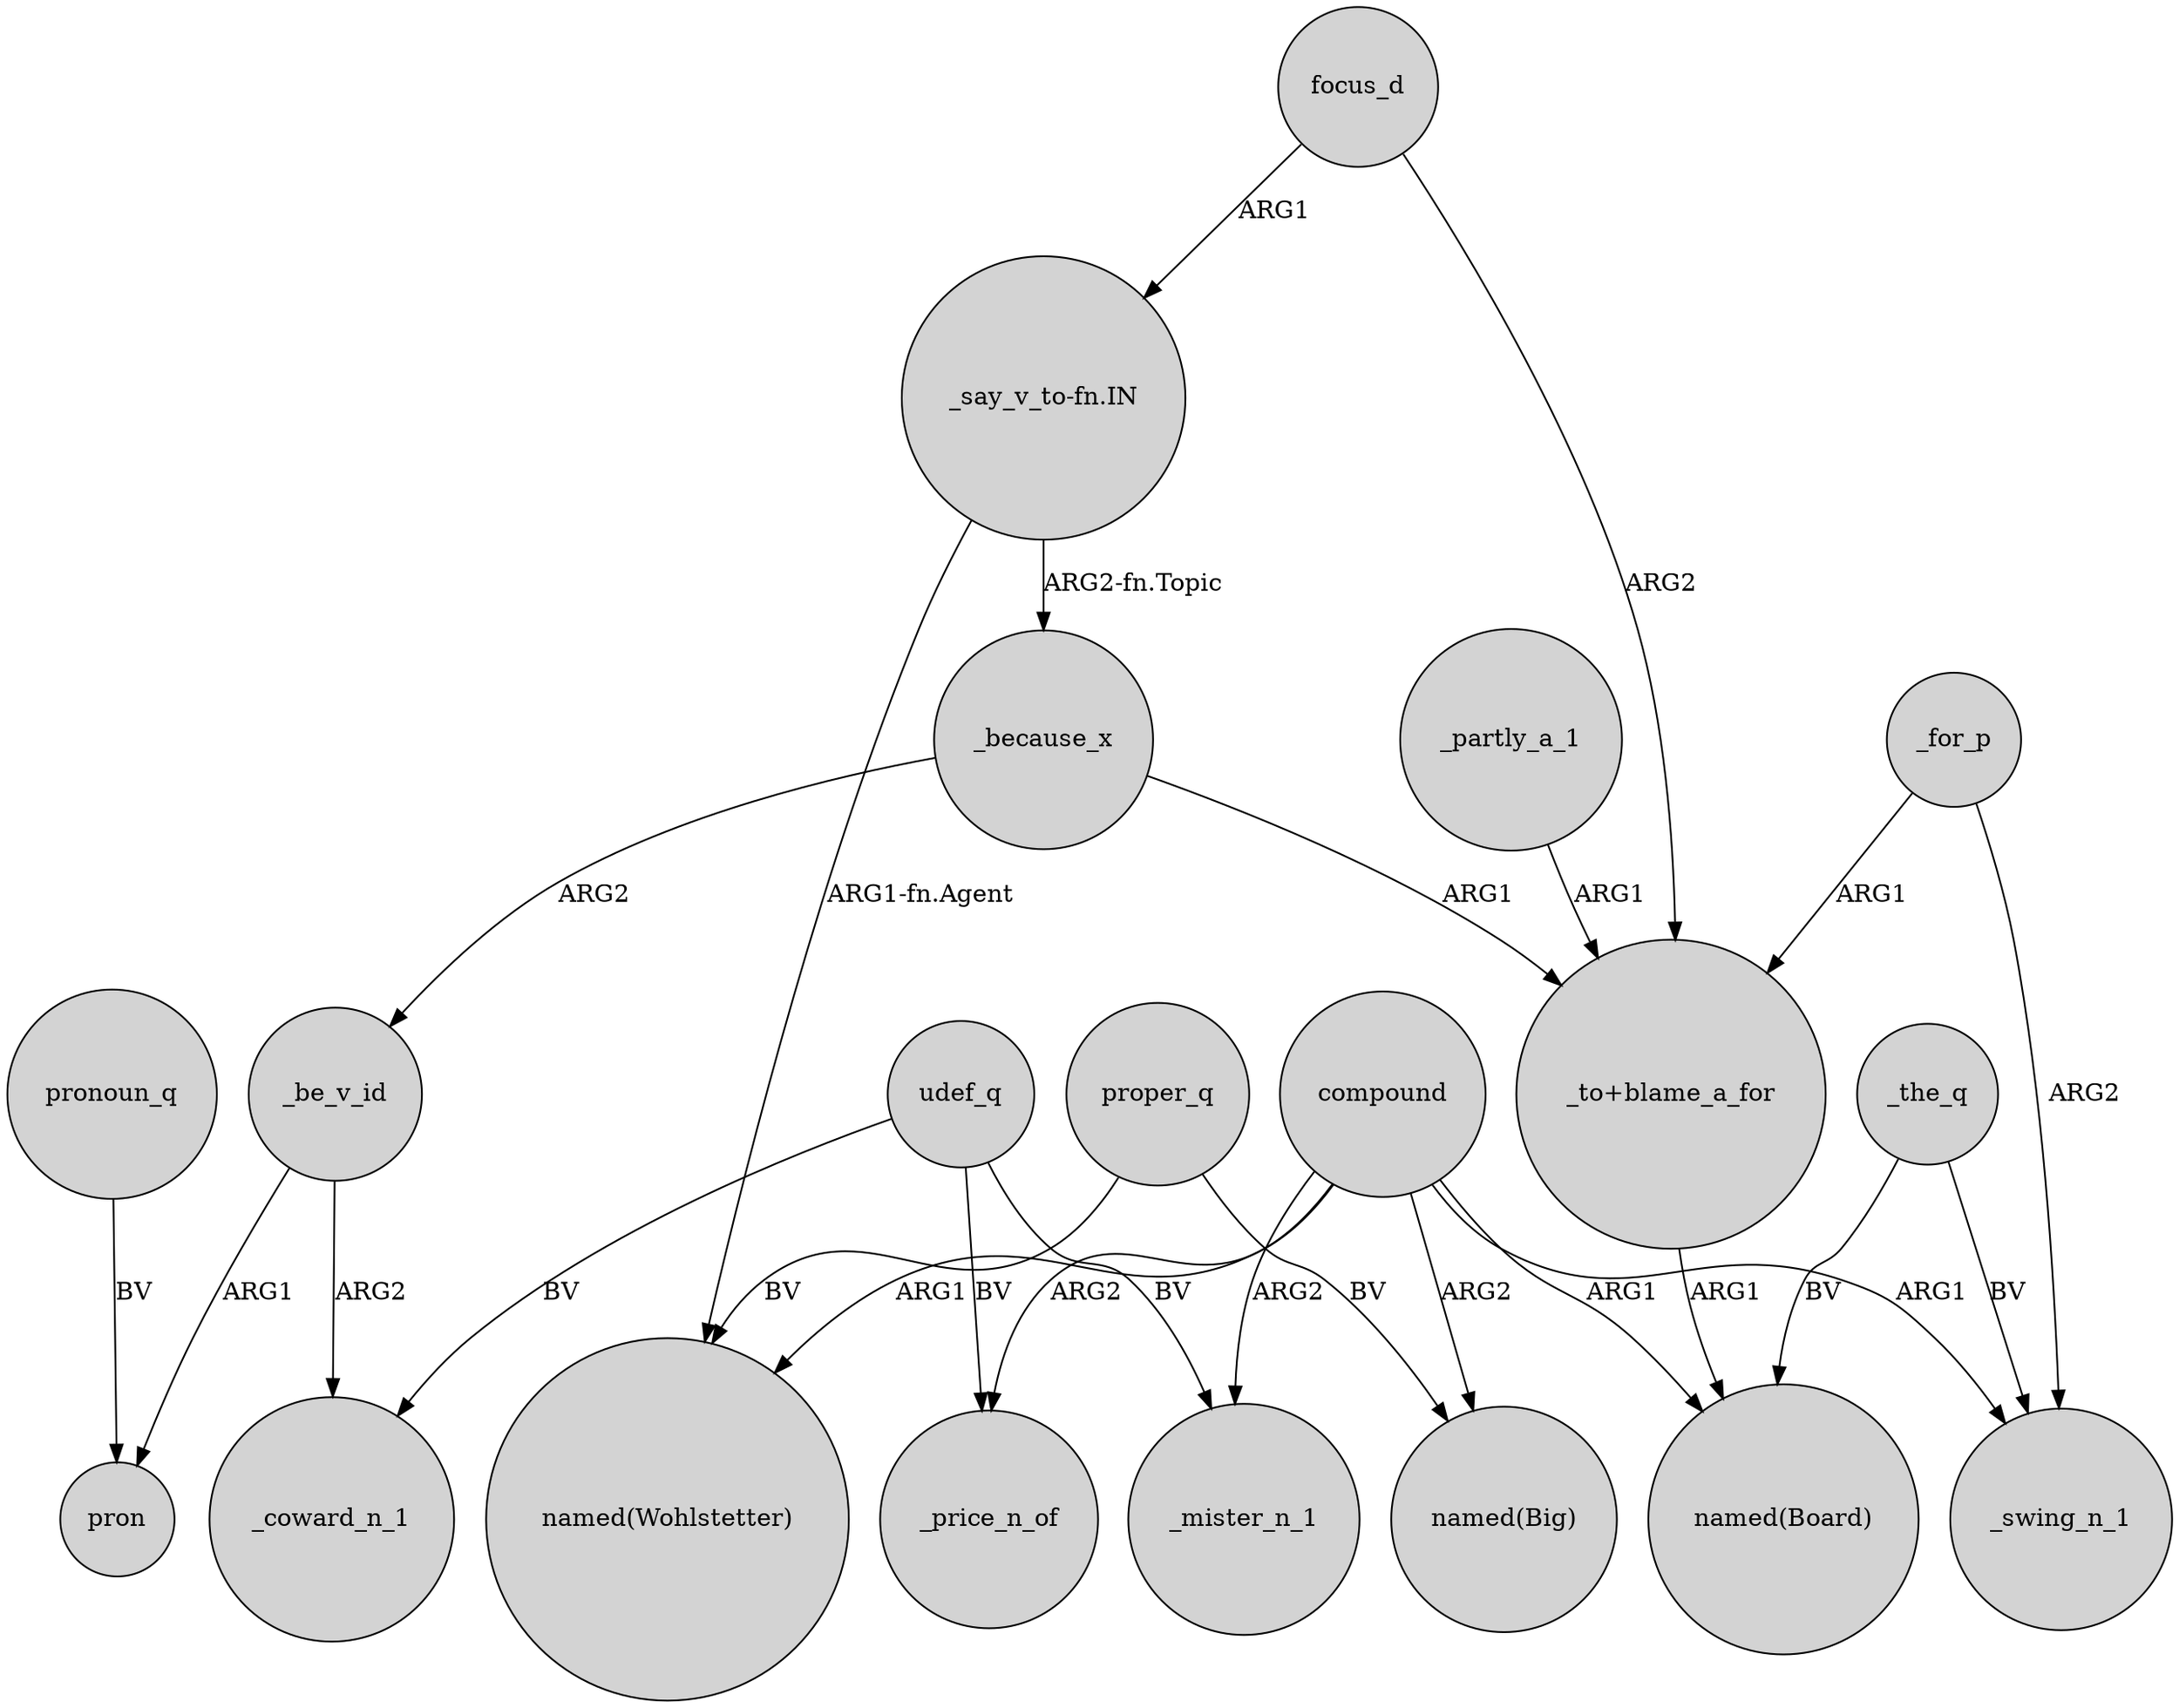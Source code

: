 digraph {
	node [shape=circle style=filled]
	_the_q -> "named(Board)" [label=BV]
	proper_q -> "named(Wohlstetter)" [label=BV]
	_because_x -> "_to+blame_a_for" [label=ARG1]
	compound -> _price_n_of [label=ARG2]
	udef_q -> _price_n_of [label=BV]
	_for_p -> _swing_n_1 [label=ARG2]
	focus_d -> "_to+blame_a_for" [label=ARG2]
	compound -> _mister_n_1 [label=ARG2]
	_for_p -> "_to+blame_a_for" [label=ARG1]
	udef_q -> _mister_n_1 [label=BV]
	_partly_a_1 -> "_to+blame_a_for" [label=ARG1]
	compound -> "named(Wohlstetter)" [label=ARG1]
	_be_v_id -> pron [label=ARG1]
	"_say_v_to-fn.IN" -> _because_x [label="ARG2-fn.Topic"]
	"_say_v_to-fn.IN" -> "named(Wohlstetter)" [label="ARG1-fn.Agent"]
	pronoun_q -> pron [label=BV]
	compound -> "named(Board)" [label=ARG1]
	_because_x -> _be_v_id [label=ARG2]
	udef_q -> _coward_n_1 [label=BV]
	_the_q -> _swing_n_1 [label=BV]
	"_to+blame_a_for" -> "named(Board)" [label=ARG1]
	_be_v_id -> _coward_n_1 [label=ARG2]
	compound -> "named(Big)" [label=ARG2]
	compound -> _swing_n_1 [label=ARG1]
	focus_d -> "_say_v_to-fn.IN" [label=ARG1]
	proper_q -> "named(Big)" [label=BV]
}
